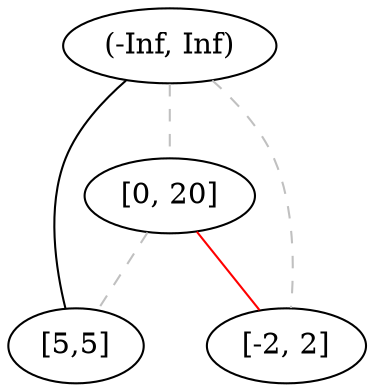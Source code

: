 graph G {
    a [label="(-Inf, Inf)"]
    b [label="[0, 20]"]
    c [label="[5,5]"]
    d [label="[-2, 2]"]
    
    a -- b [color=gray, style=dashed]
    a -- c
    a -- d [color=gray, style=dashed]

    b -- c [color=gray, style=dashed]
    b -- d [color=red]
}
